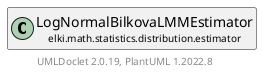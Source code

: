 @startuml
    remove .*\.(Instance|Par|Parameterizer|Factory)$
    set namespaceSeparator none
    hide empty fields
    hide empty methods

    class "<size:14>LogNormalBilkovaLMMEstimator.Par\n<size:10>elki.math.statistics.distribution.estimator" as elki.math.statistics.distribution.estimator.LogNormalBilkovaLMMEstimator.Par [[LogNormalBilkovaLMMEstimator.Par.html]] {
        +make(): LogNormalBilkovaLMMEstimator
    }

    interface "<size:14>Parameterizer\n<size:10>elki.utilities.optionhandling" as elki.utilities.optionhandling.Parameterizer [[../../../../utilities/optionhandling/Parameterizer.html]] {
        {abstract} +make(): Object
    }
    class "<size:14>LogNormalBilkovaLMMEstimator\n<size:10>elki.math.statistics.distribution.estimator" as elki.math.statistics.distribution.estimator.LogNormalBilkovaLMMEstimator [[LogNormalBilkovaLMMEstimator.html]]

    elki.utilities.optionhandling.Parameterizer <|.. elki.math.statistics.distribution.estimator.LogNormalBilkovaLMMEstimator.Par
    elki.math.statistics.distribution.estimator.LogNormalBilkovaLMMEstimator +-- elki.math.statistics.distribution.estimator.LogNormalBilkovaLMMEstimator.Par

    center footer UMLDoclet 2.0.19, PlantUML 1.2022.8
@enduml
